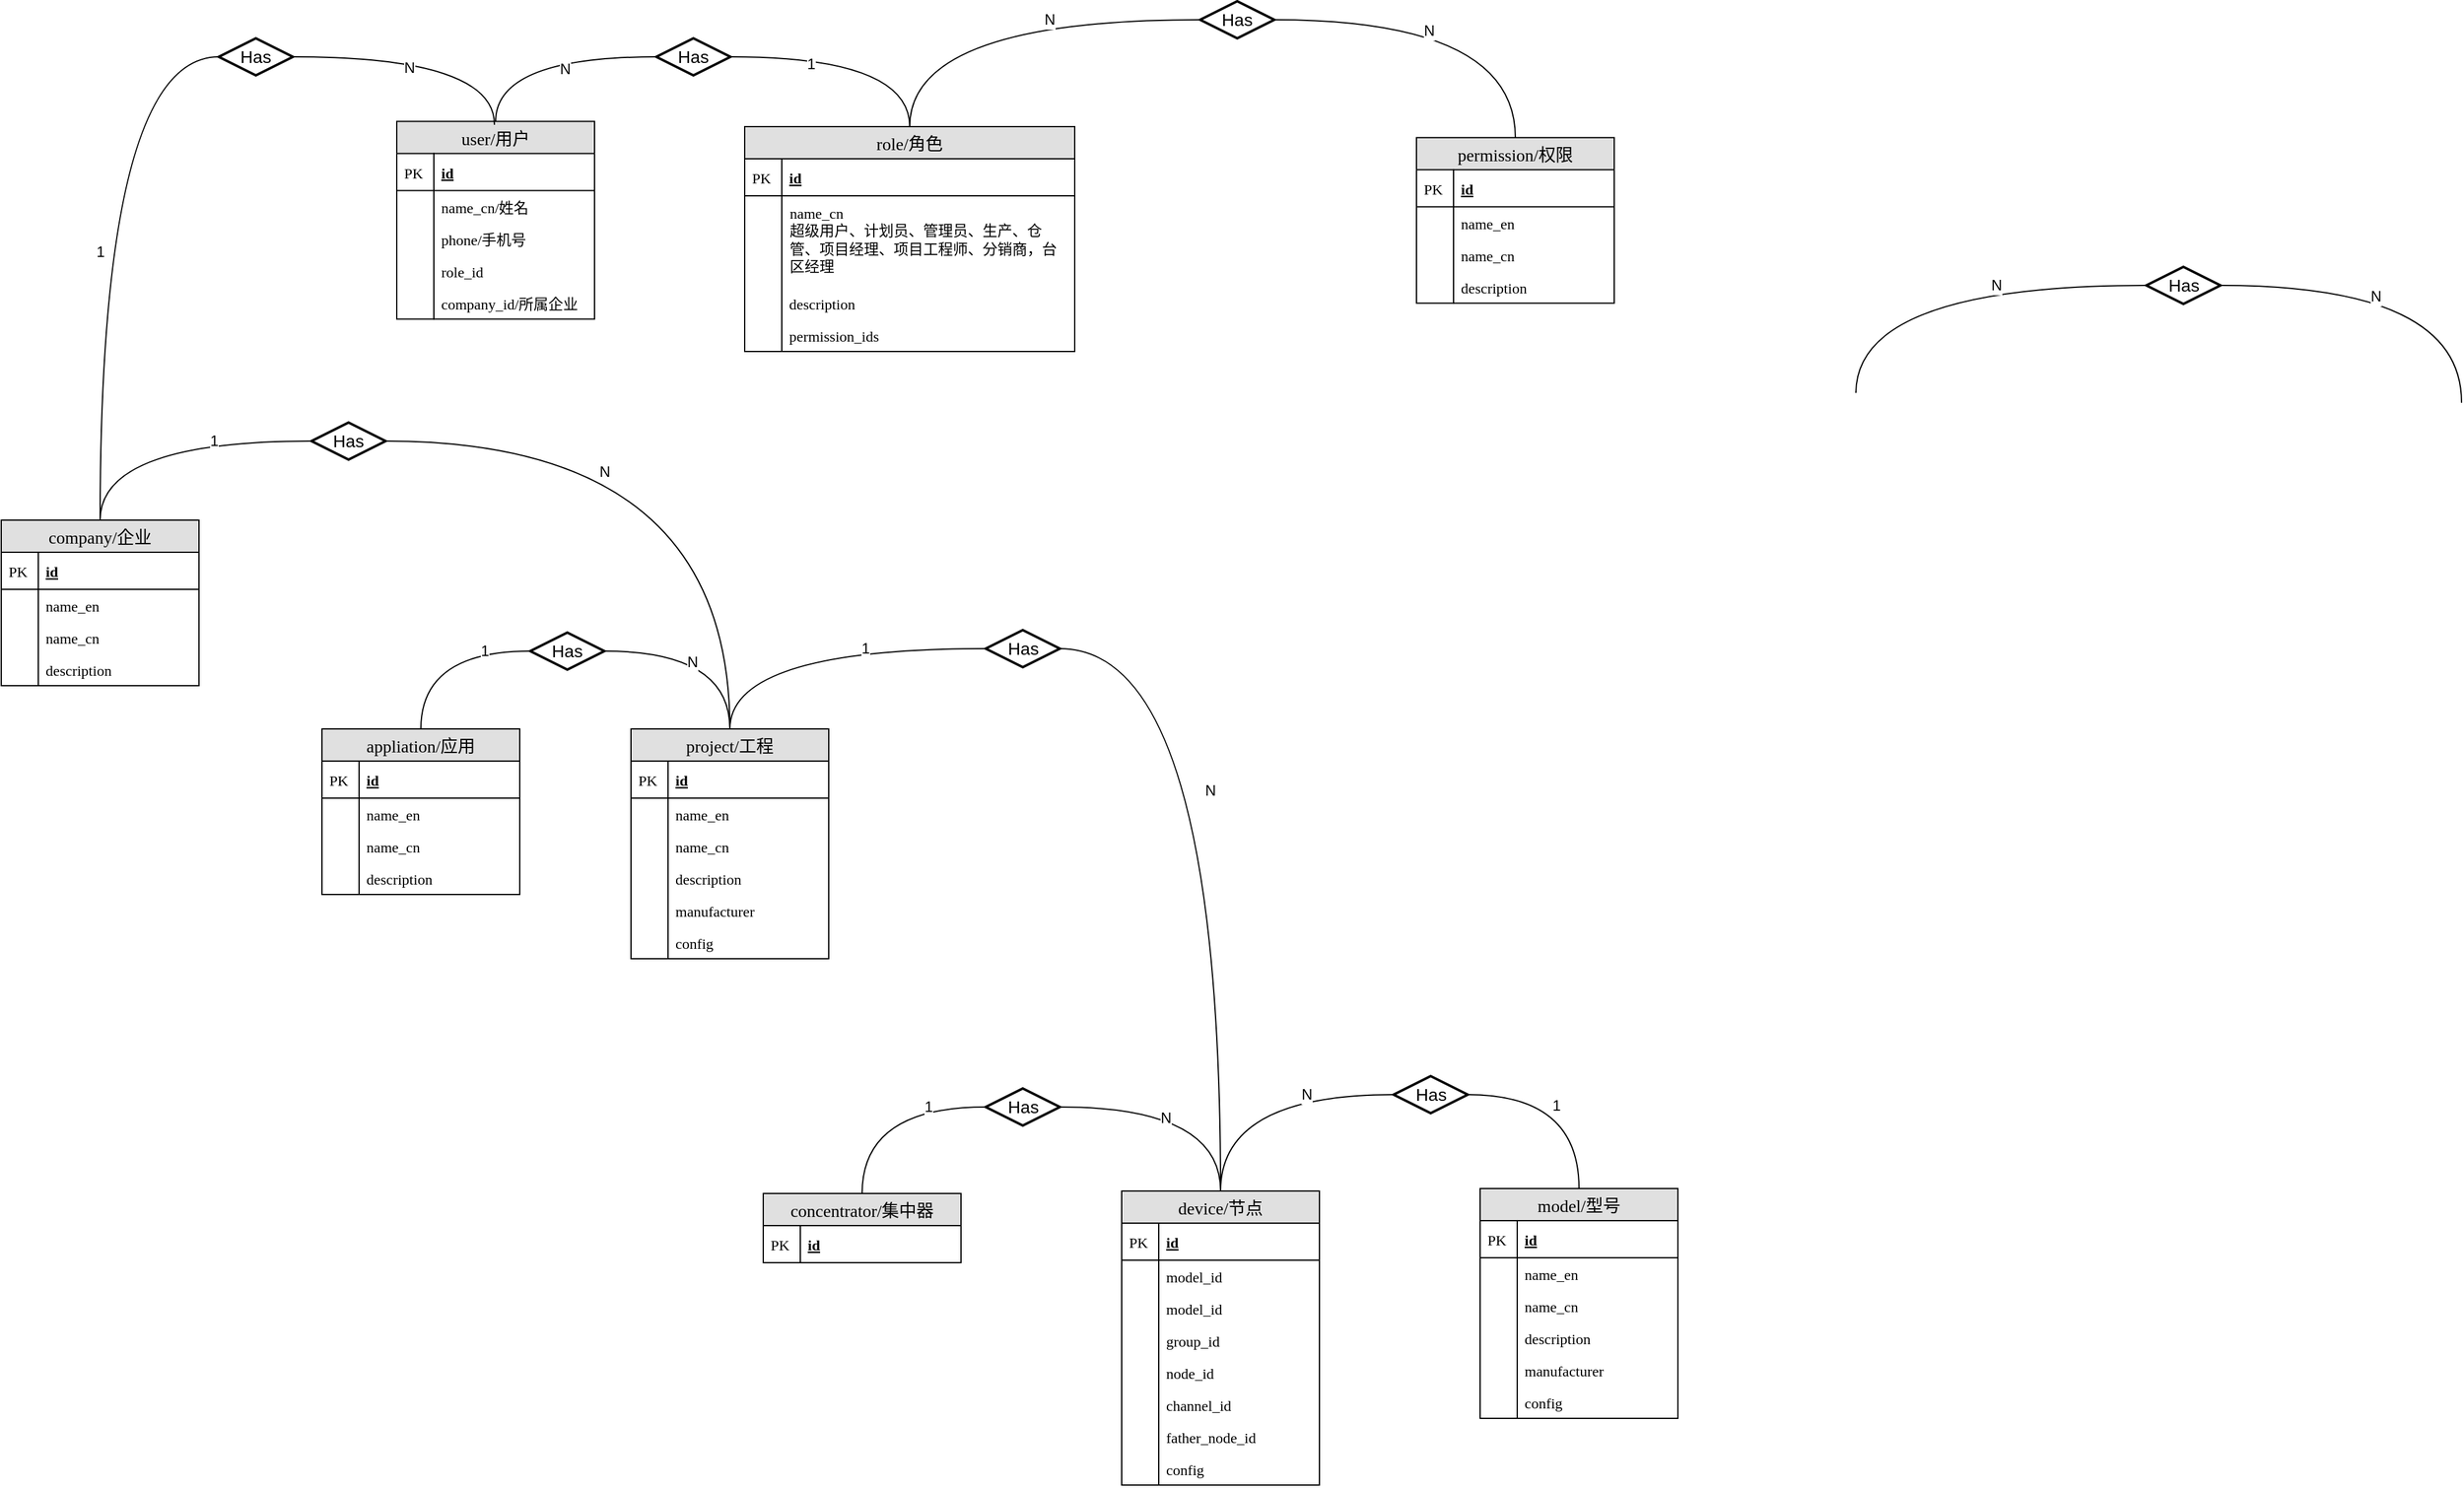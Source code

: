 <mxfile version="11.3.0" type="github" pages="1"><diagram id="4NbZDkRELjvkIWE12TbT" name="Page-1"><mxGraphModel dx="2907" dy="2477" grid="1" gridSize="10" guides="1" tooltips="1" connect="1" arrows="1" fold="1" page="1" pageScale="1" pageWidth="827" pageHeight="1169" math="0" shadow="0"><root><mxCell id="0"/><mxCell id="1" parent="0"/><mxCell id="Xx5HsLArQJzpY_jUVXhE-79" value="device/节点" style="swimlane;fontStyle=0;childLayout=stackLayout;horizontal=1;startSize=26;fillColor=#e0e0e0;horizontalStack=0;resizeParent=1;resizeParentMax=0;resizeLast=0;collapsible=1;marginBottom=0;swimlaneFillColor=#ffffff;align=center;fontSize=14;fontFamily=Tahoma;" parent="1" vertex="1"><mxGeometry x="256.5" y="143" width="160" height="238" as="geometry"><mxRectangle x="170" y="410" width="70" height="26" as="alternateBounds"/></mxGeometry></mxCell><mxCell id="Xx5HsLArQJzpY_jUVXhE-80" value="id" style="shape=partialRectangle;top=0;left=0;right=0;bottom=1;align=left;verticalAlign=middle;fillColor=none;spacingLeft=34;spacingRight=4;overflow=hidden;rotatable=0;points=[[0,0.5],[1,0.5]];portConstraint=eastwest;dropTarget=0;fontStyle=5;fontSize=12;fontFamily=Tahoma;" parent="Xx5HsLArQJzpY_jUVXhE-79" vertex="1"><mxGeometry y="26" width="160" height="30" as="geometry"/></mxCell><mxCell id="Xx5HsLArQJzpY_jUVXhE-81" value="PK" style="shape=partialRectangle;top=0;left=0;bottom=0;fillColor=none;align=left;verticalAlign=middle;spacingLeft=4;spacingRight=4;overflow=hidden;rotatable=0;points=[];portConstraint=eastwest;part=1;fontSize=12;fontFamily=Tahoma;" parent="Xx5HsLArQJzpY_jUVXhE-80" vertex="1" connectable="0"><mxGeometry width="30" height="30" as="geometry"/></mxCell><mxCell id="Xx5HsLArQJzpY_jUVXhE-82" value="model_id" style="shape=partialRectangle;top=0;left=0;right=0;bottom=0;align=left;verticalAlign=top;fillColor=none;spacingLeft=34;spacingRight=4;overflow=hidden;rotatable=0;points=[[0,0.5],[1,0.5]];portConstraint=eastwest;dropTarget=0;fontSize=12;fontFamily=Tahoma;" parent="Xx5HsLArQJzpY_jUVXhE-79" vertex="1"><mxGeometry y="56" width="160" height="26" as="geometry"/></mxCell><mxCell id="Xx5HsLArQJzpY_jUVXhE-83" value="" style="shape=partialRectangle;top=0;left=0;bottom=0;fillColor=none;align=left;verticalAlign=top;spacingLeft=4;spacingRight=4;overflow=hidden;rotatable=0;points=[];portConstraint=eastwest;part=1;fontSize=12;fontFamily=Tahoma;" parent="Xx5HsLArQJzpY_jUVXhE-82" vertex="1" connectable="0"><mxGeometry width="30" height="26" as="geometry"/></mxCell><mxCell id="Xx5HsLArQJzpY_jUVXhE-84" value="model_id" style="shape=partialRectangle;top=0;left=0;right=0;bottom=0;align=left;verticalAlign=top;fillColor=none;spacingLeft=34;spacingRight=4;overflow=hidden;rotatable=0;points=[[0,0.5],[1,0.5]];portConstraint=eastwest;dropTarget=0;fontSize=12;fontFamily=Tahoma;" parent="Xx5HsLArQJzpY_jUVXhE-79" vertex="1"><mxGeometry y="82" width="160" height="26" as="geometry"/></mxCell><mxCell id="Xx5HsLArQJzpY_jUVXhE-85" value="" style="shape=partialRectangle;top=0;left=0;bottom=0;fillColor=none;align=left;verticalAlign=top;spacingLeft=4;spacingRight=4;overflow=hidden;rotatable=0;points=[];portConstraint=eastwest;part=1;fontSize=12;fontFamily=Tahoma;" parent="Xx5HsLArQJzpY_jUVXhE-84" vertex="1" connectable="0"><mxGeometry width="30" height="26" as="geometry"/></mxCell><mxCell id="Xx5HsLArQJzpY_jUVXhE-86" value="group_id" style="shape=partialRectangle;top=0;left=0;right=0;bottom=0;align=left;verticalAlign=top;fillColor=none;spacingLeft=34;spacingRight=4;overflow=hidden;rotatable=0;points=[[0,0.5],[1,0.5]];portConstraint=eastwest;dropTarget=0;fontSize=12;fontFamily=Tahoma;" parent="Xx5HsLArQJzpY_jUVXhE-79" vertex="1"><mxGeometry y="108" width="160" height="26" as="geometry"/></mxCell><mxCell id="Xx5HsLArQJzpY_jUVXhE-87" value="" style="shape=partialRectangle;top=0;left=0;bottom=0;fillColor=none;align=left;verticalAlign=top;spacingLeft=4;spacingRight=4;overflow=hidden;rotatable=0;points=[];portConstraint=eastwest;part=1;fontSize=12;fontFamily=Tahoma;" parent="Xx5HsLArQJzpY_jUVXhE-86" vertex="1" connectable="0"><mxGeometry width="30" height="26" as="geometry"/></mxCell><mxCell id="Xx5HsLArQJzpY_jUVXhE-94" value="node_id" style="shape=partialRectangle;top=0;left=0;right=0;bottom=0;align=left;verticalAlign=top;fillColor=none;spacingLeft=34;spacingRight=4;overflow=hidden;rotatable=0;points=[[0,0.5],[1,0.5]];portConstraint=eastwest;dropTarget=0;fontSize=12;fontFamily=Tahoma;" parent="Xx5HsLArQJzpY_jUVXhE-79" vertex="1"><mxGeometry y="134" width="160" height="26" as="geometry"/></mxCell><mxCell id="Xx5HsLArQJzpY_jUVXhE-95" value="" style="shape=partialRectangle;top=0;left=0;bottom=0;fillColor=none;align=left;verticalAlign=top;spacingLeft=4;spacingRight=4;overflow=hidden;rotatable=0;points=[];portConstraint=eastwest;part=1;fontSize=12;fontFamily=Tahoma;" parent="Xx5HsLArQJzpY_jUVXhE-94" vertex="1" connectable="0"><mxGeometry width="30" height="26" as="geometry"/></mxCell><mxCell id="Xx5HsLArQJzpY_jUVXhE-96" value="channel_id" style="shape=partialRectangle;top=0;left=0;right=0;bottom=0;align=left;verticalAlign=top;fillColor=none;spacingLeft=34;spacingRight=4;overflow=hidden;rotatable=0;points=[[0,0.5],[1,0.5]];portConstraint=eastwest;dropTarget=0;fontSize=12;fontFamily=Tahoma;" parent="Xx5HsLArQJzpY_jUVXhE-79" vertex="1"><mxGeometry y="160" width="160" height="26" as="geometry"/></mxCell><mxCell id="Xx5HsLArQJzpY_jUVXhE-97" value="" style="shape=partialRectangle;top=0;left=0;bottom=0;fillColor=none;align=left;verticalAlign=top;spacingLeft=4;spacingRight=4;overflow=hidden;rotatable=0;points=[];portConstraint=eastwest;part=1;fontSize=12;fontFamily=Tahoma;" parent="Xx5HsLArQJzpY_jUVXhE-96" vertex="1" connectable="0"><mxGeometry width="30" height="26" as="geometry"/></mxCell><mxCell id="Xx5HsLArQJzpY_jUVXhE-98" value="father_node_id" style="shape=partialRectangle;top=0;left=0;right=0;bottom=0;align=left;verticalAlign=top;fillColor=none;spacingLeft=34;spacingRight=4;overflow=hidden;rotatable=0;points=[[0,0.5],[1,0.5]];portConstraint=eastwest;dropTarget=0;fontSize=12;fontFamily=Tahoma;" parent="Xx5HsLArQJzpY_jUVXhE-79" vertex="1"><mxGeometry y="186" width="160" height="26" as="geometry"/></mxCell><mxCell id="Xx5HsLArQJzpY_jUVXhE-99" value="" style="shape=partialRectangle;top=0;left=0;bottom=0;fillColor=none;align=left;verticalAlign=top;spacingLeft=4;spacingRight=4;overflow=hidden;rotatable=0;points=[];portConstraint=eastwest;part=1;fontSize=12;fontFamily=Tahoma;" parent="Xx5HsLArQJzpY_jUVXhE-98" vertex="1" connectable="0"><mxGeometry width="30" height="26" as="geometry"/></mxCell><mxCell id="Xx5HsLArQJzpY_jUVXhE-100" value="config" style="shape=partialRectangle;top=0;left=0;right=0;bottom=0;align=left;verticalAlign=top;fillColor=none;spacingLeft=34;spacingRight=4;overflow=hidden;rotatable=0;points=[[0,0.5],[1,0.5]];portConstraint=eastwest;dropTarget=0;fontSize=12;fontFamily=Tahoma;" parent="Xx5HsLArQJzpY_jUVXhE-79" vertex="1"><mxGeometry y="212" width="160" height="26" as="geometry"/></mxCell><mxCell id="Xx5HsLArQJzpY_jUVXhE-101" value="" style="shape=partialRectangle;top=0;left=0;bottom=0;fillColor=none;align=left;verticalAlign=top;spacingLeft=4;spacingRight=4;overflow=hidden;rotatable=0;points=[];portConstraint=eastwest;part=1;fontSize=12;fontFamily=Tahoma;" parent="Xx5HsLArQJzpY_jUVXhE-100" vertex="1" connectable="0"><mxGeometry width="30" height="26" as="geometry"/></mxCell><mxCell id="Xx5HsLArQJzpY_jUVXhE-102" value="model/型号" style="swimlane;fontStyle=0;childLayout=stackLayout;horizontal=1;startSize=26;fillColor=#e0e0e0;horizontalStack=0;resizeParent=1;resizeParentMax=0;resizeLast=0;collapsible=1;marginBottom=0;swimlaneFillColor=#ffffff;align=center;fontSize=14;fontFamily=Tahoma;" parent="1" vertex="1"><mxGeometry x="546.5" y="141" width="160" height="186" as="geometry"><mxRectangle x="170" y="410" width="70" height="26" as="alternateBounds"/></mxGeometry></mxCell><mxCell id="Xx5HsLArQJzpY_jUVXhE-103" value="id" style="shape=partialRectangle;top=0;left=0;right=0;bottom=1;align=left;verticalAlign=middle;fillColor=none;spacingLeft=34;spacingRight=4;overflow=hidden;rotatable=0;points=[[0,0.5],[1,0.5]];portConstraint=eastwest;dropTarget=0;fontStyle=5;fontSize=12;fontFamily=Tahoma;" parent="Xx5HsLArQJzpY_jUVXhE-102" vertex="1"><mxGeometry y="26" width="160" height="30" as="geometry"/></mxCell><mxCell id="Xx5HsLArQJzpY_jUVXhE-104" value="PK" style="shape=partialRectangle;top=0;left=0;bottom=0;fillColor=none;align=left;verticalAlign=middle;spacingLeft=4;spacingRight=4;overflow=hidden;rotatable=0;points=[];portConstraint=eastwest;part=1;fontSize=12;fontFamily=Tahoma;" parent="Xx5HsLArQJzpY_jUVXhE-103" vertex="1" connectable="0"><mxGeometry width="30" height="30" as="geometry"/></mxCell><mxCell id="Xx5HsLArQJzpY_jUVXhE-105" value="name_en" style="shape=partialRectangle;top=0;left=0;right=0;bottom=0;align=left;verticalAlign=top;fillColor=none;spacingLeft=34;spacingRight=4;overflow=hidden;rotatable=0;points=[[0,0.5],[1,0.5]];portConstraint=eastwest;dropTarget=0;fontSize=12;fontFamily=Tahoma;" parent="Xx5HsLArQJzpY_jUVXhE-102" vertex="1"><mxGeometry y="56" width="160" height="26" as="geometry"/></mxCell><mxCell id="Xx5HsLArQJzpY_jUVXhE-106" value="" style="shape=partialRectangle;top=0;left=0;bottom=0;fillColor=none;align=left;verticalAlign=top;spacingLeft=4;spacingRight=4;overflow=hidden;rotatable=0;points=[];portConstraint=eastwest;part=1;fontSize=12;fontFamily=Tahoma;" parent="Xx5HsLArQJzpY_jUVXhE-105" vertex="1" connectable="0"><mxGeometry width="30" height="26" as="geometry"/></mxCell><mxCell id="Xx5HsLArQJzpY_jUVXhE-107" value="name_cn" style="shape=partialRectangle;top=0;left=0;right=0;bottom=0;align=left;verticalAlign=top;fillColor=none;spacingLeft=34;spacingRight=4;overflow=hidden;rotatable=0;points=[[0,0.5],[1,0.5]];portConstraint=eastwest;dropTarget=0;fontSize=12;fontFamily=Tahoma;" parent="Xx5HsLArQJzpY_jUVXhE-102" vertex="1"><mxGeometry y="82" width="160" height="26" as="geometry"/></mxCell><mxCell id="Xx5HsLArQJzpY_jUVXhE-108" value="" style="shape=partialRectangle;top=0;left=0;bottom=0;fillColor=none;align=left;verticalAlign=top;spacingLeft=4;spacingRight=4;overflow=hidden;rotatable=0;points=[];portConstraint=eastwest;part=1;fontSize=12;fontFamily=Tahoma;" parent="Xx5HsLArQJzpY_jUVXhE-107" vertex="1" connectable="0"><mxGeometry width="30" height="26" as="geometry"/></mxCell><mxCell id="Xx5HsLArQJzpY_jUVXhE-109" value="description" style="shape=partialRectangle;top=0;left=0;right=0;bottom=0;align=left;verticalAlign=top;fillColor=none;spacingLeft=34;spacingRight=4;overflow=hidden;rotatable=0;points=[[0,0.5],[1,0.5]];portConstraint=eastwest;dropTarget=0;fontSize=12;fontFamily=Tahoma;" parent="Xx5HsLArQJzpY_jUVXhE-102" vertex="1"><mxGeometry y="108" width="160" height="26" as="geometry"/></mxCell><mxCell id="Xx5HsLArQJzpY_jUVXhE-110" value="" style="shape=partialRectangle;top=0;left=0;bottom=0;fillColor=none;align=left;verticalAlign=top;spacingLeft=4;spacingRight=4;overflow=hidden;rotatable=0;points=[];portConstraint=eastwest;part=1;fontSize=12;fontFamily=Tahoma;" parent="Xx5HsLArQJzpY_jUVXhE-109" vertex="1" connectable="0"><mxGeometry width="30" height="26" as="geometry"/></mxCell><mxCell id="Xx5HsLArQJzpY_jUVXhE-111" value="manufacturer" style="shape=partialRectangle;top=0;left=0;right=0;bottom=0;align=left;verticalAlign=top;fillColor=none;spacingLeft=34;spacingRight=4;overflow=hidden;rotatable=0;points=[[0,0.5],[1,0.5]];portConstraint=eastwest;dropTarget=0;fontSize=12;fontFamily=Tahoma;" parent="Xx5HsLArQJzpY_jUVXhE-102" vertex="1"><mxGeometry y="134" width="160" height="26" as="geometry"/></mxCell><mxCell id="Xx5HsLArQJzpY_jUVXhE-112" value="" style="shape=partialRectangle;top=0;left=0;bottom=0;fillColor=none;align=left;verticalAlign=top;spacingLeft=4;spacingRight=4;overflow=hidden;rotatable=0;points=[];portConstraint=eastwest;part=1;fontSize=12;fontFamily=Tahoma;" parent="Xx5HsLArQJzpY_jUVXhE-111" vertex="1" connectable="0"><mxGeometry width="30" height="26" as="geometry"/></mxCell><mxCell id="Xx5HsLArQJzpY_jUVXhE-117" value="config" style="shape=partialRectangle;top=0;left=0;right=0;bottom=0;align=left;verticalAlign=top;fillColor=none;spacingLeft=34;spacingRight=4;overflow=hidden;rotatable=0;points=[[0,0.5],[1,0.5]];portConstraint=eastwest;dropTarget=0;fontSize=12;fontFamily=Tahoma;" parent="Xx5HsLArQJzpY_jUVXhE-102" vertex="1"><mxGeometry y="160" width="160" height="26" as="geometry"/></mxCell><mxCell id="Xx5HsLArQJzpY_jUVXhE-118" value="" style="shape=partialRectangle;top=0;left=0;bottom=0;fillColor=none;align=left;verticalAlign=top;spacingLeft=4;spacingRight=4;overflow=hidden;rotatable=0;points=[];portConstraint=eastwest;part=1;fontSize=12;fontFamily=Tahoma;" parent="Xx5HsLArQJzpY_jUVXhE-117" vertex="1" connectable="0"><mxGeometry width="30" height="26" as="geometry"/></mxCell><mxCell id="NFAADGUGEGQ7Gda7TU0p-1" value="appliation/应用" style="swimlane;fontStyle=0;childLayout=stackLayout;horizontal=1;startSize=26;fillColor=#e0e0e0;horizontalStack=0;resizeParent=1;resizeParentMax=0;resizeLast=0;collapsible=1;marginBottom=0;swimlaneFillColor=#ffffff;align=center;fontSize=14;fontFamily=Tahoma;" vertex="1" parent="1"><mxGeometry x="-390.5" y="-231" width="160" height="134" as="geometry"><mxRectangle x="170" y="410" width="70" height="26" as="alternateBounds"/></mxGeometry></mxCell><mxCell id="NFAADGUGEGQ7Gda7TU0p-2" value="id" style="shape=partialRectangle;top=0;left=0;right=0;bottom=1;align=left;verticalAlign=middle;fillColor=none;spacingLeft=34;spacingRight=4;overflow=hidden;rotatable=0;points=[[0,0.5],[1,0.5]];portConstraint=eastwest;dropTarget=0;fontStyle=5;fontSize=12;fontFamily=Tahoma;" vertex="1" parent="NFAADGUGEGQ7Gda7TU0p-1"><mxGeometry y="26" width="160" height="30" as="geometry"/></mxCell><mxCell id="NFAADGUGEGQ7Gda7TU0p-3" value="PK" style="shape=partialRectangle;top=0;left=0;bottom=0;fillColor=none;align=left;verticalAlign=middle;spacingLeft=4;spacingRight=4;overflow=hidden;rotatable=0;points=[];portConstraint=eastwest;part=1;fontSize=12;fontFamily=Tahoma;" vertex="1" connectable="0" parent="NFAADGUGEGQ7Gda7TU0p-2"><mxGeometry width="30" height="30" as="geometry"/></mxCell><mxCell id="NFAADGUGEGQ7Gda7TU0p-4" value="name_en" style="shape=partialRectangle;top=0;left=0;right=0;bottom=0;align=left;verticalAlign=top;fillColor=none;spacingLeft=34;spacingRight=4;overflow=hidden;rotatable=0;points=[[0,0.5],[1,0.5]];portConstraint=eastwest;dropTarget=0;fontSize=12;fontFamily=Tahoma;" vertex="1" parent="NFAADGUGEGQ7Gda7TU0p-1"><mxGeometry y="56" width="160" height="26" as="geometry"/></mxCell><mxCell id="NFAADGUGEGQ7Gda7TU0p-5" value="" style="shape=partialRectangle;top=0;left=0;bottom=0;fillColor=none;align=left;verticalAlign=top;spacingLeft=4;spacingRight=4;overflow=hidden;rotatable=0;points=[];portConstraint=eastwest;part=1;fontSize=12;fontFamily=Tahoma;" vertex="1" connectable="0" parent="NFAADGUGEGQ7Gda7TU0p-4"><mxGeometry width="30" height="26" as="geometry"/></mxCell><mxCell id="NFAADGUGEGQ7Gda7TU0p-6" value="name_cn" style="shape=partialRectangle;top=0;left=0;right=0;bottom=0;align=left;verticalAlign=top;fillColor=none;spacingLeft=34;spacingRight=4;overflow=hidden;rotatable=0;points=[[0,0.5],[1,0.5]];portConstraint=eastwest;dropTarget=0;fontSize=12;fontFamily=Tahoma;" vertex="1" parent="NFAADGUGEGQ7Gda7TU0p-1"><mxGeometry y="82" width="160" height="26" as="geometry"/></mxCell><mxCell id="NFAADGUGEGQ7Gda7TU0p-7" value="" style="shape=partialRectangle;top=0;left=0;bottom=0;fillColor=none;align=left;verticalAlign=top;spacingLeft=4;spacingRight=4;overflow=hidden;rotatable=0;points=[];portConstraint=eastwest;part=1;fontSize=12;fontFamily=Tahoma;" vertex="1" connectable="0" parent="NFAADGUGEGQ7Gda7TU0p-6"><mxGeometry width="30" height="26" as="geometry"/></mxCell><mxCell id="NFAADGUGEGQ7Gda7TU0p-8" value="description" style="shape=partialRectangle;top=0;left=0;right=0;bottom=0;align=left;verticalAlign=top;fillColor=none;spacingLeft=34;spacingRight=4;overflow=hidden;rotatable=0;points=[[0,0.5],[1,0.5]];portConstraint=eastwest;dropTarget=0;fontSize=12;fontFamily=Tahoma;" vertex="1" parent="NFAADGUGEGQ7Gda7TU0p-1"><mxGeometry y="108" width="160" height="26" as="geometry"/></mxCell><mxCell id="NFAADGUGEGQ7Gda7TU0p-9" value="" style="shape=partialRectangle;top=0;left=0;bottom=0;fillColor=none;align=left;verticalAlign=top;spacingLeft=4;spacingRight=4;overflow=hidden;rotatable=0;points=[];portConstraint=eastwest;part=1;fontSize=12;fontFamily=Tahoma;" vertex="1" connectable="0" parent="NFAADGUGEGQ7Gda7TU0p-8"><mxGeometry width="30" height="26" as="geometry"/></mxCell><mxCell id="NFAADGUGEGQ7Gda7TU0p-14" value="company/企业" style="swimlane;fontStyle=0;childLayout=stackLayout;horizontal=1;startSize=26;fillColor=#e0e0e0;horizontalStack=0;resizeParent=1;resizeParentMax=0;resizeLast=0;collapsible=1;marginBottom=0;swimlaneFillColor=#ffffff;align=center;fontSize=14;fontFamily=Tahoma;" vertex="1" parent="1"><mxGeometry x="-650" y="-400" width="160" height="134" as="geometry"><mxRectangle x="170" y="410" width="70" height="26" as="alternateBounds"/></mxGeometry></mxCell><mxCell id="NFAADGUGEGQ7Gda7TU0p-15" value="id" style="shape=partialRectangle;top=0;left=0;right=0;bottom=1;align=left;verticalAlign=middle;fillColor=none;spacingLeft=34;spacingRight=4;overflow=hidden;rotatable=0;points=[[0,0.5],[1,0.5]];portConstraint=eastwest;dropTarget=0;fontStyle=5;fontSize=12;fontFamily=Tahoma;" vertex="1" parent="NFAADGUGEGQ7Gda7TU0p-14"><mxGeometry y="26" width="160" height="30" as="geometry"/></mxCell><mxCell id="NFAADGUGEGQ7Gda7TU0p-16" value="PK" style="shape=partialRectangle;top=0;left=0;bottom=0;fillColor=none;align=left;verticalAlign=middle;spacingLeft=4;spacingRight=4;overflow=hidden;rotatable=0;points=[];portConstraint=eastwest;part=1;fontSize=12;fontFamily=Tahoma;" vertex="1" connectable="0" parent="NFAADGUGEGQ7Gda7TU0p-15"><mxGeometry width="30" height="30" as="geometry"/></mxCell><mxCell id="NFAADGUGEGQ7Gda7TU0p-17" value="name_en" style="shape=partialRectangle;top=0;left=0;right=0;bottom=0;align=left;verticalAlign=top;fillColor=none;spacingLeft=34;spacingRight=4;overflow=hidden;rotatable=0;points=[[0,0.5],[1,0.5]];portConstraint=eastwest;dropTarget=0;fontSize=12;fontFamily=Tahoma;" vertex="1" parent="NFAADGUGEGQ7Gda7TU0p-14"><mxGeometry y="56" width="160" height="26" as="geometry"/></mxCell><mxCell id="NFAADGUGEGQ7Gda7TU0p-18" value="" style="shape=partialRectangle;top=0;left=0;bottom=0;fillColor=none;align=left;verticalAlign=top;spacingLeft=4;spacingRight=4;overflow=hidden;rotatable=0;points=[];portConstraint=eastwest;part=1;fontSize=12;fontFamily=Tahoma;" vertex="1" connectable="0" parent="NFAADGUGEGQ7Gda7TU0p-17"><mxGeometry width="30" height="26" as="geometry"/></mxCell><mxCell id="NFAADGUGEGQ7Gda7TU0p-19" value="name_cn" style="shape=partialRectangle;top=0;left=0;right=0;bottom=0;align=left;verticalAlign=top;fillColor=none;spacingLeft=34;spacingRight=4;overflow=hidden;rotatable=0;points=[[0,0.5],[1,0.5]];portConstraint=eastwest;dropTarget=0;fontSize=12;fontFamily=Tahoma;" vertex="1" parent="NFAADGUGEGQ7Gda7TU0p-14"><mxGeometry y="82" width="160" height="26" as="geometry"/></mxCell><mxCell id="NFAADGUGEGQ7Gda7TU0p-20" value="" style="shape=partialRectangle;top=0;left=0;bottom=0;fillColor=none;align=left;verticalAlign=top;spacingLeft=4;spacingRight=4;overflow=hidden;rotatable=0;points=[];portConstraint=eastwest;part=1;fontSize=12;fontFamily=Tahoma;" vertex="1" connectable="0" parent="NFAADGUGEGQ7Gda7TU0p-19"><mxGeometry width="30" height="26" as="geometry"/></mxCell><mxCell id="NFAADGUGEGQ7Gda7TU0p-21" value="description" style="shape=partialRectangle;top=0;left=0;right=0;bottom=0;align=left;verticalAlign=top;fillColor=none;spacingLeft=34;spacingRight=4;overflow=hidden;rotatable=0;points=[[0,0.5],[1,0.5]];portConstraint=eastwest;dropTarget=0;fontSize=12;fontFamily=Tahoma;" vertex="1" parent="NFAADGUGEGQ7Gda7TU0p-14"><mxGeometry y="108" width="160" height="26" as="geometry"/></mxCell><mxCell id="NFAADGUGEGQ7Gda7TU0p-22" value="" style="shape=partialRectangle;top=0;left=0;bottom=0;fillColor=none;align=left;verticalAlign=top;spacingLeft=4;spacingRight=4;overflow=hidden;rotatable=0;points=[];portConstraint=eastwest;part=1;fontSize=12;fontFamily=Tahoma;" vertex="1" connectable="0" parent="NFAADGUGEGQ7Gda7TU0p-21"><mxGeometry width="30" height="26" as="geometry"/></mxCell><mxCell id="NFAADGUGEGQ7Gda7TU0p-27" value="project/工程" style="swimlane;fontStyle=0;childLayout=stackLayout;horizontal=1;startSize=26;fillColor=#e0e0e0;horizontalStack=0;resizeParent=1;resizeParentMax=0;resizeLast=0;collapsible=1;marginBottom=0;swimlaneFillColor=#ffffff;align=center;fontSize=14;fontFamily=Tahoma;" vertex="1" parent="1"><mxGeometry x="-140.5" y="-231" width="160" height="186" as="geometry"><mxRectangle x="170" y="410" width="70" height="26" as="alternateBounds"/></mxGeometry></mxCell><mxCell id="NFAADGUGEGQ7Gda7TU0p-28" value="id" style="shape=partialRectangle;top=0;left=0;right=0;bottom=1;align=left;verticalAlign=middle;fillColor=none;spacingLeft=34;spacingRight=4;overflow=hidden;rotatable=0;points=[[0,0.5],[1,0.5]];portConstraint=eastwest;dropTarget=0;fontStyle=5;fontSize=12;fontFamily=Tahoma;" vertex="1" parent="NFAADGUGEGQ7Gda7TU0p-27"><mxGeometry y="26" width="160" height="30" as="geometry"/></mxCell><mxCell id="NFAADGUGEGQ7Gda7TU0p-29" value="PK" style="shape=partialRectangle;top=0;left=0;bottom=0;fillColor=none;align=left;verticalAlign=middle;spacingLeft=4;spacingRight=4;overflow=hidden;rotatable=0;points=[];portConstraint=eastwest;part=1;fontSize=12;fontFamily=Tahoma;" vertex="1" connectable="0" parent="NFAADGUGEGQ7Gda7TU0p-28"><mxGeometry width="30" height="30" as="geometry"/></mxCell><mxCell id="NFAADGUGEGQ7Gda7TU0p-30" value="name_en" style="shape=partialRectangle;top=0;left=0;right=0;bottom=0;align=left;verticalAlign=top;fillColor=none;spacingLeft=34;spacingRight=4;overflow=hidden;rotatable=0;points=[[0,0.5],[1,0.5]];portConstraint=eastwest;dropTarget=0;fontSize=12;fontFamily=Tahoma;" vertex="1" parent="NFAADGUGEGQ7Gda7TU0p-27"><mxGeometry y="56" width="160" height="26" as="geometry"/></mxCell><mxCell id="NFAADGUGEGQ7Gda7TU0p-31" value="" style="shape=partialRectangle;top=0;left=0;bottom=0;fillColor=none;align=left;verticalAlign=top;spacingLeft=4;spacingRight=4;overflow=hidden;rotatable=0;points=[];portConstraint=eastwest;part=1;fontSize=12;fontFamily=Tahoma;" vertex="1" connectable="0" parent="NFAADGUGEGQ7Gda7TU0p-30"><mxGeometry width="30" height="26" as="geometry"/></mxCell><mxCell id="NFAADGUGEGQ7Gda7TU0p-32" value="name_cn" style="shape=partialRectangle;top=0;left=0;right=0;bottom=0;align=left;verticalAlign=top;fillColor=none;spacingLeft=34;spacingRight=4;overflow=hidden;rotatable=0;points=[[0,0.5],[1,0.5]];portConstraint=eastwest;dropTarget=0;fontSize=12;fontFamily=Tahoma;" vertex="1" parent="NFAADGUGEGQ7Gda7TU0p-27"><mxGeometry y="82" width="160" height="26" as="geometry"/></mxCell><mxCell id="NFAADGUGEGQ7Gda7TU0p-33" value="" style="shape=partialRectangle;top=0;left=0;bottom=0;fillColor=none;align=left;verticalAlign=top;spacingLeft=4;spacingRight=4;overflow=hidden;rotatable=0;points=[];portConstraint=eastwest;part=1;fontSize=12;fontFamily=Tahoma;" vertex="1" connectable="0" parent="NFAADGUGEGQ7Gda7TU0p-32"><mxGeometry width="30" height="26" as="geometry"/></mxCell><mxCell id="NFAADGUGEGQ7Gda7TU0p-34" value="description" style="shape=partialRectangle;top=0;left=0;right=0;bottom=0;align=left;verticalAlign=top;fillColor=none;spacingLeft=34;spacingRight=4;overflow=hidden;rotatable=0;points=[[0,0.5],[1,0.5]];portConstraint=eastwest;dropTarget=0;fontSize=12;fontFamily=Tahoma;" vertex="1" parent="NFAADGUGEGQ7Gda7TU0p-27"><mxGeometry y="108" width="160" height="26" as="geometry"/></mxCell><mxCell id="NFAADGUGEGQ7Gda7TU0p-35" value="" style="shape=partialRectangle;top=0;left=0;bottom=0;fillColor=none;align=left;verticalAlign=top;spacingLeft=4;spacingRight=4;overflow=hidden;rotatable=0;points=[];portConstraint=eastwest;part=1;fontSize=12;fontFamily=Tahoma;" vertex="1" connectable="0" parent="NFAADGUGEGQ7Gda7TU0p-34"><mxGeometry width="30" height="26" as="geometry"/></mxCell><mxCell id="NFAADGUGEGQ7Gda7TU0p-36" value="manufacturer" style="shape=partialRectangle;top=0;left=0;right=0;bottom=0;align=left;verticalAlign=top;fillColor=none;spacingLeft=34;spacingRight=4;overflow=hidden;rotatable=0;points=[[0,0.5],[1,0.5]];portConstraint=eastwest;dropTarget=0;fontSize=12;fontFamily=Tahoma;" vertex="1" parent="NFAADGUGEGQ7Gda7TU0p-27"><mxGeometry y="134" width="160" height="26" as="geometry"/></mxCell><mxCell id="NFAADGUGEGQ7Gda7TU0p-37" value="" style="shape=partialRectangle;top=0;left=0;bottom=0;fillColor=none;align=left;verticalAlign=top;spacingLeft=4;spacingRight=4;overflow=hidden;rotatable=0;points=[];portConstraint=eastwest;part=1;fontSize=12;fontFamily=Tahoma;" vertex="1" connectable="0" parent="NFAADGUGEGQ7Gda7TU0p-36"><mxGeometry width="30" height="26" as="geometry"/></mxCell><mxCell id="NFAADGUGEGQ7Gda7TU0p-38" value="config" style="shape=partialRectangle;top=0;left=0;right=0;bottom=0;align=left;verticalAlign=top;fillColor=none;spacingLeft=34;spacingRight=4;overflow=hidden;rotatable=0;points=[[0,0.5],[1,0.5]];portConstraint=eastwest;dropTarget=0;fontSize=12;fontFamily=Tahoma;" vertex="1" parent="NFAADGUGEGQ7Gda7TU0p-27"><mxGeometry y="160" width="160" height="26" as="geometry"/></mxCell><mxCell id="NFAADGUGEGQ7Gda7TU0p-39" value="" style="shape=partialRectangle;top=0;left=0;bottom=0;fillColor=none;align=left;verticalAlign=top;spacingLeft=4;spacingRight=4;overflow=hidden;rotatable=0;points=[];portConstraint=eastwest;part=1;fontSize=12;fontFamily=Tahoma;" vertex="1" connectable="0" parent="NFAADGUGEGQ7Gda7TU0p-38"><mxGeometry width="30" height="26" as="geometry"/></mxCell><mxCell id="NFAADGUGEGQ7Gda7TU0p-96" style="edgeStyle=orthogonalEdgeStyle;curved=1;rounded=0;orthogonalLoop=1;jettySize=auto;html=1;exitX=1;exitY=0.5;exitDx=0;exitDy=0;entryX=0.5;entryY=0;entryDx=0;entryDy=0;endArrow=none;endFill=0;" edge="1" parent="1" source="NFAADGUGEGQ7Gda7TU0p-99" target="NFAADGUGEGQ7Gda7TU0p-53"><mxGeometry relative="1" as="geometry"><Array as="points"/></mxGeometry></mxCell><mxCell id="NFAADGUGEGQ7Gda7TU0p-102" value="1" style="text;html=1;resizable=0;points=[];align=center;verticalAlign=middle;labelBackgroundColor=#ffffff;fontColor=#000000;" vertex="1" connectable="0" parent="NFAADGUGEGQ7Gda7TU0p-96"><mxGeometry x="-0.356" y="-6" relative="1" as="geometry"><mxPoint as="offset"/></mxGeometry></mxCell><mxCell id="NFAADGUGEGQ7Gda7TU0p-40" value="user/用户" style="swimlane;fontStyle=0;childLayout=stackLayout;horizontal=1;startSize=26;fillColor=#e0e0e0;horizontalStack=0;resizeParent=1;resizeParentMax=0;resizeLast=0;collapsible=1;marginBottom=0;swimlaneFillColor=#ffffff;align=center;fontSize=14;fontFamily=Tahoma;" vertex="1" parent="1"><mxGeometry x="-330" y="-722.714" width="160" height="160" as="geometry"><mxRectangle x="170" y="410" width="70" height="26" as="alternateBounds"/></mxGeometry></mxCell><mxCell id="NFAADGUGEGQ7Gda7TU0p-41" value="id" style="shape=partialRectangle;top=0;left=0;right=0;bottom=1;align=left;verticalAlign=middle;fillColor=none;spacingLeft=34;spacingRight=4;overflow=hidden;rotatable=0;points=[[0,0.5],[1,0.5]];portConstraint=eastwest;dropTarget=0;fontStyle=5;fontSize=12;fontFamily=Tahoma;" vertex="1" parent="NFAADGUGEGQ7Gda7TU0p-40"><mxGeometry y="26" width="160" height="30" as="geometry"/></mxCell><mxCell id="NFAADGUGEGQ7Gda7TU0p-42" value="PK" style="shape=partialRectangle;top=0;left=0;bottom=0;fillColor=none;align=left;verticalAlign=middle;spacingLeft=4;spacingRight=4;overflow=hidden;rotatable=0;points=[];portConstraint=eastwest;part=1;fontSize=12;fontFamily=Tahoma;" vertex="1" connectable="0" parent="NFAADGUGEGQ7Gda7TU0p-41"><mxGeometry width="30" height="30" as="geometry"/></mxCell><mxCell id="NFAADGUGEGQ7Gda7TU0p-45" value="name_cn/姓名" style="shape=partialRectangle;top=0;left=0;right=0;bottom=0;align=left;verticalAlign=top;fillColor=none;spacingLeft=34;spacingRight=4;overflow=hidden;rotatable=0;points=[[0,0.5],[1,0.5]];portConstraint=eastwest;dropTarget=0;fontSize=12;fontFamily=Tahoma;" vertex="1" parent="NFAADGUGEGQ7Gda7TU0p-40"><mxGeometry y="56" width="160" height="26" as="geometry"/></mxCell><mxCell id="NFAADGUGEGQ7Gda7TU0p-46" value="" style="shape=partialRectangle;top=0;left=0;bottom=0;fillColor=none;align=left;verticalAlign=top;spacingLeft=4;spacingRight=4;overflow=hidden;rotatable=0;points=[];portConstraint=eastwest;part=1;fontSize=12;fontFamily=Tahoma;" vertex="1" connectable="0" parent="NFAADGUGEGQ7Gda7TU0p-45"><mxGeometry width="30" height="26" as="geometry"/></mxCell><mxCell id="NFAADGUGEGQ7Gda7TU0p-47" value="phone/手机号" style="shape=partialRectangle;top=0;left=0;right=0;bottom=0;align=left;verticalAlign=top;fillColor=none;spacingLeft=34;spacingRight=4;overflow=hidden;rotatable=0;points=[[0,0.5],[1,0.5]];portConstraint=eastwest;dropTarget=0;fontSize=12;fontFamily=Tahoma;" vertex="1" parent="NFAADGUGEGQ7Gda7TU0p-40"><mxGeometry y="82" width="160" height="26" as="geometry"/></mxCell><mxCell id="NFAADGUGEGQ7Gda7TU0p-48" value="" style="shape=partialRectangle;top=0;left=0;bottom=0;fillColor=none;align=left;verticalAlign=top;spacingLeft=4;spacingRight=4;overflow=hidden;rotatable=0;points=[];portConstraint=eastwest;part=1;fontSize=12;fontFamily=Tahoma;" vertex="1" connectable="0" parent="NFAADGUGEGQ7Gda7TU0p-47"><mxGeometry width="30" height="26" as="geometry"/></mxCell><mxCell id="NFAADGUGEGQ7Gda7TU0p-49" value="role_id" style="shape=partialRectangle;top=0;left=0;right=0;bottom=0;align=left;verticalAlign=top;fillColor=none;spacingLeft=34;spacingRight=4;overflow=hidden;rotatable=0;points=[[0,0.5],[1,0.5]];portConstraint=eastwest;dropTarget=0;fontSize=12;fontFamily=Tahoma;" vertex="1" parent="NFAADGUGEGQ7Gda7TU0p-40"><mxGeometry y="108" width="160" height="26" as="geometry"/></mxCell><mxCell id="NFAADGUGEGQ7Gda7TU0p-50" value="" style="shape=partialRectangle;top=0;left=0;bottom=0;fillColor=none;align=left;verticalAlign=top;spacingLeft=4;spacingRight=4;overflow=hidden;rotatable=0;points=[];portConstraint=eastwest;part=1;fontSize=12;fontFamily=Tahoma;" vertex="1" connectable="0" parent="NFAADGUGEGQ7Gda7TU0p-49"><mxGeometry width="30" height="26" as="geometry"/></mxCell><mxCell id="NFAADGUGEGQ7Gda7TU0p-51" value="company_id/所属企业" style="shape=partialRectangle;top=0;left=0;right=0;bottom=0;align=left;verticalAlign=top;fillColor=none;spacingLeft=34;spacingRight=4;overflow=hidden;rotatable=0;points=[[0,0.5],[1,0.5]];portConstraint=eastwest;dropTarget=0;fontSize=12;fontFamily=Tahoma;" vertex="1" parent="NFAADGUGEGQ7Gda7TU0p-40"><mxGeometry y="134" width="160" height="26" as="geometry"/></mxCell><mxCell id="NFAADGUGEGQ7Gda7TU0p-52" value="" style="shape=partialRectangle;top=0;left=0;bottom=0;fillColor=none;align=left;verticalAlign=top;spacingLeft=4;spacingRight=4;overflow=hidden;rotatable=0;points=[];portConstraint=eastwest;part=1;fontSize=12;fontFamily=Tahoma;" vertex="1" connectable="0" parent="NFAADGUGEGQ7Gda7TU0p-51"><mxGeometry width="30" height="26" as="geometry"/></mxCell><mxCell id="NFAADGUGEGQ7Gda7TU0p-53" value="role/角色" style="swimlane;fontStyle=0;childLayout=stackLayout;horizontal=1;startSize=26;fillColor=#e0e0e0;horizontalStack=0;resizeParent=1;resizeParentMax=0;resizeLast=0;collapsible=1;marginBottom=0;swimlaneFillColor=#ffffff;align=center;fontSize=14;fontFamily=Tahoma;" vertex="1" parent="1"><mxGeometry x="-48.5" y="-718.5" width="267" height="182" as="geometry"><mxRectangle x="170" y="410" width="70" height="26" as="alternateBounds"/></mxGeometry></mxCell><mxCell id="NFAADGUGEGQ7Gda7TU0p-54" value="id" style="shape=partialRectangle;top=0;left=0;right=0;bottom=1;align=left;verticalAlign=middle;fillColor=none;spacingLeft=34;spacingRight=4;overflow=hidden;rotatable=0;points=[[0,0.5],[1,0.5]];portConstraint=eastwest;dropTarget=0;fontStyle=5;fontSize=12;fontFamily=Tahoma;" vertex="1" parent="NFAADGUGEGQ7Gda7TU0p-53"><mxGeometry y="26" width="267" height="30" as="geometry"/></mxCell><mxCell id="NFAADGUGEGQ7Gda7TU0p-55" value="PK" style="shape=partialRectangle;top=0;left=0;bottom=0;fillColor=none;align=left;verticalAlign=middle;spacingLeft=4;spacingRight=4;overflow=hidden;rotatable=0;points=[];portConstraint=eastwest;part=1;fontSize=12;fontFamily=Tahoma;" vertex="1" connectable="0" parent="NFAADGUGEGQ7Gda7TU0p-54"><mxGeometry width="30" height="30" as="geometry"/></mxCell><mxCell id="NFAADGUGEGQ7Gda7TU0p-58" value="name_cn&#10;超级用户、计划员、管理员、生产、仓管、项目经理、项目工程师、分销商，台区经理" style="shape=partialRectangle;top=0;left=0;right=0;bottom=0;align=left;verticalAlign=top;fillColor=none;spacingLeft=34;spacingRight=4;overflow=hidden;rotatable=0;points=[[0,0.5],[1,0.5]];portConstraint=eastwest;dropTarget=0;fontSize=12;fontFamily=Tahoma;whiteSpace=wrap;fontColor=#000000;textDirection=ltr;horizontal=1;labelBackgroundColor=none;labelBorderColor=none;" vertex="1" parent="NFAADGUGEGQ7Gda7TU0p-53"><mxGeometry y="56" width="267" height="74" as="geometry"/></mxCell><mxCell id="NFAADGUGEGQ7Gda7TU0p-59" value="" style="shape=partialRectangle;top=0;left=0;bottom=0;fillColor=none;align=left;verticalAlign=top;spacingLeft=4;spacingRight=4;overflow=hidden;rotatable=0;points=[];portConstraint=eastwest;part=1;fontSize=12;fontFamily=Tahoma;" vertex="1" connectable="0" parent="NFAADGUGEGQ7Gda7TU0p-58"><mxGeometry width="30" height="74" as="geometry"/></mxCell><mxCell id="NFAADGUGEGQ7Gda7TU0p-60" value="description" style="shape=partialRectangle;top=0;left=0;right=0;bottom=0;align=left;verticalAlign=top;fillColor=none;spacingLeft=34;spacingRight=4;overflow=hidden;rotatable=0;points=[[0,0.5],[1,0.5]];portConstraint=eastwest;dropTarget=0;fontSize=12;fontFamily=Tahoma;" vertex="1" parent="NFAADGUGEGQ7Gda7TU0p-53"><mxGeometry y="130" width="267" height="26" as="geometry"/></mxCell><mxCell id="NFAADGUGEGQ7Gda7TU0p-61" value="" style="shape=partialRectangle;top=0;left=0;bottom=0;fillColor=none;align=left;verticalAlign=top;spacingLeft=4;spacingRight=4;overflow=hidden;rotatable=0;points=[];portConstraint=eastwest;part=1;fontSize=12;fontFamily=Tahoma;" vertex="1" connectable="0" parent="NFAADGUGEGQ7Gda7TU0p-60"><mxGeometry width="30" height="26" as="geometry"/></mxCell><mxCell id="NFAADGUGEGQ7Gda7TU0p-62" value="permission_ids" style="shape=partialRectangle;top=0;left=0;right=0;bottom=0;align=left;verticalAlign=top;fillColor=none;spacingLeft=34;spacingRight=4;overflow=hidden;rotatable=0;points=[[0,0.5],[1,0.5]];portConstraint=eastwest;dropTarget=0;fontSize=12;fontFamily=Tahoma;" vertex="1" parent="NFAADGUGEGQ7Gda7TU0p-53"><mxGeometry y="156" width="267" height="26" as="geometry"/></mxCell><mxCell id="NFAADGUGEGQ7Gda7TU0p-63" value="" style="shape=partialRectangle;top=0;left=0;bottom=0;fillColor=none;align=left;verticalAlign=top;spacingLeft=4;spacingRight=4;overflow=hidden;rotatable=0;points=[];portConstraint=eastwest;part=1;fontSize=12;fontFamily=Tahoma;" vertex="1" connectable="0" parent="NFAADGUGEGQ7Gda7TU0p-62"><mxGeometry width="30" height="26" as="geometry"/></mxCell><mxCell id="NFAADGUGEGQ7Gda7TU0p-66" value="permission/权限" style="swimlane;fontStyle=0;childLayout=stackLayout;horizontal=1;startSize=26;fillColor=#e0e0e0;horizontalStack=0;resizeParent=1;resizeParentMax=0;resizeLast=0;collapsible=1;marginBottom=0;swimlaneFillColor=#ffffff;align=center;fontSize=14;fontFamily=Tahoma;" vertex="1" parent="1"><mxGeometry x="495" y="-709.569" width="160" height="134" as="geometry"><mxRectangle x="170" y="410" width="70" height="26" as="alternateBounds"/></mxGeometry></mxCell><mxCell id="NFAADGUGEGQ7Gda7TU0p-67" value="id" style="shape=partialRectangle;top=0;left=0;right=0;bottom=1;align=left;verticalAlign=middle;fillColor=none;spacingLeft=34;spacingRight=4;overflow=hidden;rotatable=0;points=[[0,0.5],[1,0.5]];portConstraint=eastwest;dropTarget=0;fontStyle=5;fontSize=12;fontFamily=Tahoma;" vertex="1" parent="NFAADGUGEGQ7Gda7TU0p-66"><mxGeometry y="26" width="160" height="30" as="geometry"/></mxCell><mxCell id="NFAADGUGEGQ7Gda7TU0p-68" value="PK" style="shape=partialRectangle;top=0;left=0;bottom=0;fillColor=none;align=left;verticalAlign=middle;spacingLeft=4;spacingRight=4;overflow=hidden;rotatable=0;points=[];portConstraint=eastwest;part=1;fontSize=12;fontFamily=Tahoma;" vertex="1" connectable="0" parent="NFAADGUGEGQ7Gda7TU0p-67"><mxGeometry width="30" height="30" as="geometry"/></mxCell><mxCell id="NFAADGUGEGQ7Gda7TU0p-69" value="name_en" style="shape=partialRectangle;top=0;left=0;right=0;bottom=0;align=left;verticalAlign=top;fillColor=none;spacingLeft=34;spacingRight=4;overflow=hidden;rotatable=0;points=[[0,0.5],[1,0.5]];portConstraint=eastwest;dropTarget=0;fontSize=12;fontFamily=Tahoma;" vertex="1" parent="NFAADGUGEGQ7Gda7TU0p-66"><mxGeometry y="56" width="160" height="26" as="geometry"/></mxCell><mxCell id="NFAADGUGEGQ7Gda7TU0p-70" value="" style="shape=partialRectangle;top=0;left=0;bottom=0;fillColor=none;align=left;verticalAlign=top;spacingLeft=4;spacingRight=4;overflow=hidden;rotatable=0;points=[];portConstraint=eastwest;part=1;fontSize=12;fontFamily=Tahoma;" vertex="1" connectable="0" parent="NFAADGUGEGQ7Gda7TU0p-69"><mxGeometry width="30" height="26" as="geometry"/></mxCell><mxCell id="NFAADGUGEGQ7Gda7TU0p-71" value="name_cn" style="shape=partialRectangle;top=0;left=0;right=0;bottom=0;align=left;verticalAlign=top;fillColor=none;spacingLeft=34;spacingRight=4;overflow=hidden;rotatable=0;points=[[0,0.5],[1,0.5]];portConstraint=eastwest;dropTarget=0;fontSize=12;fontFamily=Tahoma;" vertex="1" parent="NFAADGUGEGQ7Gda7TU0p-66"><mxGeometry y="82" width="160" height="26" as="geometry"/></mxCell><mxCell id="NFAADGUGEGQ7Gda7TU0p-72" value="" style="shape=partialRectangle;top=0;left=0;bottom=0;fillColor=none;align=left;verticalAlign=top;spacingLeft=4;spacingRight=4;overflow=hidden;rotatable=0;points=[];portConstraint=eastwest;part=1;fontSize=12;fontFamily=Tahoma;" vertex="1" connectable="0" parent="NFAADGUGEGQ7Gda7TU0p-71"><mxGeometry width="30" height="26" as="geometry"/></mxCell><mxCell id="NFAADGUGEGQ7Gda7TU0p-73" value="description" style="shape=partialRectangle;top=0;left=0;right=0;bottom=0;align=left;verticalAlign=top;fillColor=none;spacingLeft=34;spacingRight=4;overflow=hidden;rotatable=0;points=[[0,0.5],[1,0.5]];portConstraint=eastwest;dropTarget=0;fontSize=12;fontFamily=Tahoma;" vertex="1" parent="NFAADGUGEGQ7Gda7TU0p-66"><mxGeometry y="108" width="160" height="26" as="geometry"/></mxCell><mxCell id="NFAADGUGEGQ7Gda7TU0p-74" value="" style="shape=partialRectangle;top=0;left=0;bottom=0;fillColor=none;align=left;verticalAlign=top;spacingLeft=4;spacingRight=4;overflow=hidden;rotatable=0;points=[];portConstraint=eastwest;part=1;fontSize=12;fontFamily=Tahoma;" vertex="1" connectable="0" parent="NFAADGUGEGQ7Gda7TU0p-73"><mxGeometry width="30" height="26" as="geometry"/></mxCell><mxCell id="NFAADGUGEGQ7Gda7TU0p-91" style="edgeStyle=orthogonalEdgeStyle;curved=1;rounded=0;orthogonalLoop=1;jettySize=auto;html=1;exitX=0;exitY=0.5;exitDx=0;exitDy=0;entryX=0.5;entryY=0;entryDx=0;entryDy=0;fontColor=#000000;endArrow=none;endFill=0;" edge="1" parent="1" source="NFAADGUGEGQ7Gda7TU0p-88" target="NFAADGUGEGQ7Gda7TU0p-53"><mxGeometry relative="1" as="geometry"/></mxCell><mxCell id="NFAADGUGEGQ7Gda7TU0p-93" value="N" style="text;html=1;resizable=0;points=[];align=center;verticalAlign=middle;labelBackgroundColor=#ffffff;fontColor=#000000;" vertex="1" connectable="0" parent="NFAADGUGEGQ7Gda7TU0p-91"><mxGeometry x="-0.004" y="13" relative="1" as="geometry"><mxPoint x="38" y="-13" as="offset"/></mxGeometry></mxCell><mxCell id="NFAADGUGEGQ7Gda7TU0p-92" style="edgeStyle=orthogonalEdgeStyle;curved=1;rounded=0;orthogonalLoop=1;jettySize=auto;html=1;exitX=1;exitY=0.5;exitDx=0;exitDy=0;entryX=0.5;entryY=0;entryDx=0;entryDy=0;endArrow=none;endFill=0;" edge="1" parent="1" source="NFAADGUGEGQ7Gda7TU0p-88" target="NFAADGUGEGQ7Gda7TU0p-66"><mxGeometry relative="1" as="geometry"/></mxCell><mxCell id="NFAADGUGEGQ7Gda7TU0p-94" value="N" style="text;html=1;resizable=0;points=[];align=center;verticalAlign=middle;labelBackgroundColor=#ffffff;fontColor=#000000;" vertex="1" connectable="0" parent="NFAADGUGEGQ7Gda7TU0p-92"><mxGeometry x="-0.14" y="-9" relative="1" as="geometry"><mxPoint as="offset"/></mxGeometry></mxCell><mxCell id="NFAADGUGEGQ7Gda7TU0p-88" value="Has" style="shape=rhombus;strokeWidth=2;fontSize=17;perimeter=rhombusPerimeter;whiteSpace=wrap;html=1;align=center;fontSize=14;labelBackgroundColor=none;" vertex="1" parent="1"><mxGeometry x="320" y="-820" width="60" height="30" as="geometry"/></mxCell><mxCell id="NFAADGUGEGQ7Gda7TU0p-99" value="Has" style="shape=rhombus;strokeWidth=2;fontSize=17;perimeter=rhombusPerimeter;whiteSpace=wrap;html=1;align=center;fontSize=14;labelBackgroundColor=none;" vertex="1" parent="1"><mxGeometry x="-120" y="-790" width="60" height="30" as="geometry"/></mxCell><mxCell id="NFAADGUGEGQ7Gda7TU0p-100" style="edgeStyle=orthogonalEdgeStyle;curved=1;rounded=0;orthogonalLoop=1;jettySize=auto;html=1;exitX=0.5;exitY=0;exitDx=0;exitDy=0;entryX=0;entryY=0.5;entryDx=0;entryDy=0;endArrow=none;endFill=0;" edge="1" parent="1" source="NFAADGUGEGQ7Gda7TU0p-40" target="NFAADGUGEGQ7Gda7TU0p-99"><mxGeometry relative="1" as="geometry"><mxPoint x="-250" y="-723" as="sourcePoint"/><mxPoint x="85" y="-718" as="targetPoint"/><Array as="points"/></mxGeometry></mxCell><mxCell id="NFAADGUGEGQ7Gda7TU0p-101" value="N" style="text;html=1;resizable=0;points=[];align=center;verticalAlign=middle;labelBackgroundColor=#ffffff;fontColor=#000000;" vertex="1" connectable="0" parent="NFAADGUGEGQ7Gda7TU0p-100"><mxGeometry x="0.185" y="-10" relative="1" as="geometry"><mxPoint as="offset"/></mxGeometry></mxCell><mxCell id="NFAADGUGEGQ7Gda7TU0p-104" style="edgeStyle=orthogonalEdgeStyle;curved=1;rounded=0;orthogonalLoop=1;jettySize=auto;html=1;exitX=0;exitY=0.5;exitDx=0;exitDy=0;entryX=0.5;entryY=0;entryDx=0;entryDy=0;fontColor=#000000;endArrow=none;endFill=0;" edge="1" parent="1" source="NFAADGUGEGQ7Gda7TU0p-108"><mxGeometry relative="1" as="geometry"><mxPoint x="850.5" y="-503" as="targetPoint"/></mxGeometry></mxCell><mxCell id="NFAADGUGEGQ7Gda7TU0p-105" value="N" style="text;html=1;resizable=0;points=[];align=center;verticalAlign=middle;labelBackgroundColor=#ffffff;fontColor=#000000;" vertex="1" connectable="0" parent="NFAADGUGEGQ7Gda7TU0p-104"><mxGeometry x="-0.004" y="13" relative="1" as="geometry"><mxPoint x="38" y="-13" as="offset"/></mxGeometry></mxCell><mxCell id="NFAADGUGEGQ7Gda7TU0p-106" style="edgeStyle=orthogonalEdgeStyle;curved=1;rounded=0;orthogonalLoop=1;jettySize=auto;html=1;exitX=1;exitY=0.5;exitDx=0;exitDy=0;entryX=0.5;entryY=0;entryDx=0;entryDy=0;endArrow=none;endFill=0;" edge="1" parent="1" source="NFAADGUGEGQ7Gda7TU0p-108"><mxGeometry relative="1" as="geometry"><mxPoint x="1340.5" y="-495" as="targetPoint"/></mxGeometry></mxCell><mxCell id="NFAADGUGEGQ7Gda7TU0p-107" value="N" style="text;html=1;resizable=0;points=[];align=center;verticalAlign=middle;labelBackgroundColor=#ffffff;fontColor=#000000;" vertex="1" connectable="0" parent="NFAADGUGEGQ7Gda7TU0p-106"><mxGeometry x="-0.14" y="-9" relative="1" as="geometry"><mxPoint as="offset"/></mxGeometry></mxCell><mxCell id="NFAADGUGEGQ7Gda7TU0p-108" value="Has" style="shape=rhombus;strokeWidth=2;fontSize=17;perimeter=rhombusPerimeter;whiteSpace=wrap;html=1;align=center;fontSize=14;labelBackgroundColor=none;" vertex="1" parent="1"><mxGeometry x="1085.5" y="-605" width="60" height="30" as="geometry"/></mxCell><mxCell id="NFAADGUGEGQ7Gda7TU0p-109" style="edgeStyle=orthogonalEdgeStyle;curved=1;rounded=0;orthogonalLoop=1;jettySize=auto;html=1;exitX=0;exitY=0.5;exitDx=0;exitDy=0;entryX=0.5;entryY=0;entryDx=0;entryDy=0;fontColor=#000000;endArrow=none;endFill=0;" edge="1" parent="1" source="NFAADGUGEGQ7Gda7TU0p-113" target="NFAADGUGEGQ7Gda7TU0p-1"><mxGeometry relative="1" as="geometry"><mxPoint x="-414" y="-254.0" as="targetPoint"/></mxGeometry></mxCell><mxCell id="NFAADGUGEGQ7Gda7TU0p-110" value="1" style="text;html=1;resizable=0;points=[];align=center;verticalAlign=middle;labelBackgroundColor=#ffffff;fontColor=#000000;" vertex="1" connectable="0" parent="NFAADGUGEGQ7Gda7TU0p-109"><mxGeometry x="-0.004" y="13" relative="1" as="geometry"><mxPoint x="38" y="-13" as="offset"/></mxGeometry></mxCell><mxCell id="NFAADGUGEGQ7Gda7TU0p-111" style="edgeStyle=orthogonalEdgeStyle;curved=1;rounded=0;orthogonalLoop=1;jettySize=auto;html=1;exitX=1;exitY=0.5;exitDx=0;exitDy=0;entryX=0.5;entryY=0;entryDx=0;entryDy=0;endArrow=none;endFill=0;" edge="1" parent="1" source="NFAADGUGEGQ7Gda7TU0p-113" target="NFAADGUGEGQ7Gda7TU0p-27"><mxGeometry relative="1" as="geometry"><mxPoint x="76" y="-246.0" as="targetPoint"/></mxGeometry></mxCell><mxCell id="NFAADGUGEGQ7Gda7TU0p-112" value="N" style="text;html=1;resizable=0;points=[];align=center;verticalAlign=middle;labelBackgroundColor=#ffffff;fontColor=#000000;" vertex="1" connectable="0" parent="NFAADGUGEGQ7Gda7TU0p-111"><mxGeometry x="-0.14" y="-9" relative="1" as="geometry"><mxPoint as="offset"/></mxGeometry></mxCell><mxCell id="NFAADGUGEGQ7Gda7TU0p-113" value="Has" style="shape=rhombus;strokeWidth=2;fontSize=17;perimeter=rhombusPerimeter;whiteSpace=wrap;html=1;align=center;fontSize=14;labelBackgroundColor=none;" vertex="1" parent="1"><mxGeometry x="-222" y="-309" width="60" height="30" as="geometry"/></mxCell><mxCell id="NFAADGUGEGQ7Gda7TU0p-119" style="edgeStyle=orthogonalEdgeStyle;curved=1;rounded=0;orthogonalLoop=1;jettySize=auto;html=1;exitX=0;exitY=0.5;exitDx=0;exitDy=0;fontColor=#000000;endArrow=none;endFill=0;entryX=0.5;entryY=0;entryDx=0;entryDy=0;" edge="1" parent="1" source="NFAADGUGEGQ7Gda7TU0p-123" target="NFAADGUGEGQ7Gda7TU0p-14"><mxGeometry relative="1" as="geometry"><mxPoint x="-260" y="-408" as="targetPoint"/></mxGeometry></mxCell><mxCell id="NFAADGUGEGQ7Gda7TU0p-120" value="1" style="text;html=1;resizable=0;points=[];align=center;verticalAlign=middle;labelBackgroundColor=#ffffff;fontColor=#000000;" vertex="1" connectable="0" parent="NFAADGUGEGQ7Gda7TU0p-119"><mxGeometry x="-0.004" y="13" relative="1" as="geometry"><mxPoint x="38" y="-13" as="offset"/></mxGeometry></mxCell><mxCell id="NFAADGUGEGQ7Gda7TU0p-121" style="edgeStyle=orthogonalEdgeStyle;curved=1;rounded=0;orthogonalLoop=1;jettySize=auto;html=1;exitX=1;exitY=0.5;exitDx=0;exitDy=0;entryX=0.5;entryY=0;entryDx=0;entryDy=0;endArrow=none;endFill=0;" edge="1" parent="1" source="NFAADGUGEGQ7Gda7TU0p-123" target="NFAADGUGEGQ7Gda7TU0p-27"><mxGeometry relative="1" as="geometry"><mxPoint x="-101" y="-439.0" as="targetPoint"/></mxGeometry></mxCell><mxCell id="NFAADGUGEGQ7Gda7TU0p-122" value="N" style="text;html=1;resizable=0;points=[];align=center;verticalAlign=middle;labelBackgroundColor=#ffffff;fontColor=#000000;" vertex="1" connectable="0" parent="NFAADGUGEGQ7Gda7TU0p-121"><mxGeometry x="-0.14" y="-9" relative="1" as="geometry"><mxPoint x="-43" y="15.5" as="offset"/></mxGeometry></mxCell><mxCell id="NFAADGUGEGQ7Gda7TU0p-123" value="Has" style="shape=rhombus;strokeWidth=2;fontSize=17;perimeter=rhombusPerimeter;whiteSpace=wrap;html=1;align=center;fontSize=14;labelBackgroundColor=none;" vertex="1" parent="1"><mxGeometry x="-399" y="-479" width="60" height="30" as="geometry"/></mxCell><mxCell id="NFAADGUGEGQ7Gda7TU0p-124" style="edgeStyle=orthogonalEdgeStyle;curved=1;rounded=0;orthogonalLoop=1;jettySize=auto;html=1;exitX=0;exitY=0.5;exitDx=0;exitDy=0;entryX=0.5;entryY=0;entryDx=0;entryDy=0;fontColor=#000000;endArrow=none;endFill=0;" edge="1" parent="1" source="NFAADGUGEGQ7Gda7TU0p-128" target="NFAADGUGEGQ7Gda7TU0p-14"><mxGeometry relative="1" as="geometry"><mxPoint x="-741" y="-718.0" as="targetPoint"/></mxGeometry></mxCell><mxCell id="NFAADGUGEGQ7Gda7TU0p-125" value="1" style="text;html=1;resizable=0;points=[];align=center;verticalAlign=middle;labelBackgroundColor=#ffffff;fontColor=#000000;" vertex="1" connectable="0" parent="NFAADGUGEGQ7Gda7TU0p-124"><mxGeometry x="-0.004" y="13" relative="1" as="geometry"><mxPoint x="-13" y="19" as="offset"/></mxGeometry></mxCell><mxCell id="NFAADGUGEGQ7Gda7TU0p-126" style="edgeStyle=orthogonalEdgeStyle;curved=1;rounded=0;orthogonalLoop=1;jettySize=auto;html=1;exitX=1;exitY=0.5;exitDx=0;exitDy=0;endArrow=none;endFill=0;" edge="1" parent="1" source="NFAADGUGEGQ7Gda7TU0p-128"><mxGeometry relative="1" as="geometry"><mxPoint x="-251" y="-720" as="targetPoint"/></mxGeometry></mxCell><mxCell id="NFAADGUGEGQ7Gda7TU0p-127" value="N" style="text;html=1;resizable=0;points=[];align=center;verticalAlign=middle;labelBackgroundColor=#ffffff;fontColor=#000000;" vertex="1" connectable="0" parent="NFAADGUGEGQ7Gda7TU0p-126"><mxGeometry x="-0.14" y="-9" relative="1" as="geometry"><mxPoint as="offset"/></mxGeometry></mxCell><mxCell id="NFAADGUGEGQ7Gda7TU0p-128" value="Has" style="shape=rhombus;strokeWidth=2;fontSize=17;perimeter=rhombusPerimeter;whiteSpace=wrap;html=1;align=center;fontSize=14;labelBackgroundColor=none;" vertex="1" parent="1"><mxGeometry x="-474" y="-790" width="60" height="30" as="geometry"/></mxCell><mxCell id="NFAADGUGEGQ7Gda7TU0p-129" value="concentrator/集中器" style="swimlane;fontStyle=0;childLayout=stackLayout;horizontal=1;startSize=26;fillColor=#e0e0e0;horizontalStack=0;resizeParent=1;resizeParentMax=0;resizeLast=0;collapsible=1;marginBottom=0;swimlaneFillColor=#ffffff;align=center;fontSize=14;fontFamily=Tahoma;" vertex="1" parent="1"><mxGeometry x="-33.5" y="145" width="160" height="56" as="geometry"><mxRectangle x="170" y="410" width="70" height="26" as="alternateBounds"/></mxGeometry></mxCell><mxCell id="NFAADGUGEGQ7Gda7TU0p-130" value="id" style="shape=partialRectangle;top=0;left=0;right=0;bottom=1;align=left;verticalAlign=middle;fillColor=none;spacingLeft=34;spacingRight=4;overflow=hidden;rotatable=0;points=[[0,0.5],[1,0.5]];portConstraint=eastwest;dropTarget=0;fontStyle=5;fontSize=12;fontFamily=Tahoma;" vertex="1" parent="NFAADGUGEGQ7Gda7TU0p-129"><mxGeometry y="26" width="160" height="30" as="geometry"/></mxCell><mxCell id="NFAADGUGEGQ7Gda7TU0p-131" value="PK" style="shape=partialRectangle;top=0;left=0;bottom=0;fillColor=none;align=left;verticalAlign=middle;spacingLeft=4;spacingRight=4;overflow=hidden;rotatable=0;points=[];portConstraint=eastwest;part=1;fontSize=12;fontFamily=Tahoma;" vertex="1" connectable="0" parent="NFAADGUGEGQ7Gda7TU0p-130"><mxGeometry width="30" height="30" as="geometry"/></mxCell><mxCell id="NFAADGUGEGQ7Gda7TU0p-142" style="edgeStyle=orthogonalEdgeStyle;curved=1;rounded=0;orthogonalLoop=1;jettySize=auto;html=1;exitX=0;exitY=0.5;exitDx=0;exitDy=0;entryX=0.5;entryY=0;entryDx=0;entryDy=0;fontColor=#000000;endArrow=none;endFill=0;" edge="1" parent="1" source="NFAADGUGEGQ7Gda7TU0p-146" target="NFAADGUGEGQ7Gda7TU0p-129"><mxGeometry relative="1" as="geometry"><mxPoint x="43" y="78" as="targetPoint"/></mxGeometry></mxCell><mxCell id="NFAADGUGEGQ7Gda7TU0p-143" value="1" style="text;html=1;resizable=0;points=[];align=center;verticalAlign=middle;labelBackgroundColor=#ffffff;fontColor=#000000;" vertex="1" connectable="0" parent="NFAADGUGEGQ7Gda7TU0p-142"><mxGeometry x="-0.004" y="13" relative="1" as="geometry"><mxPoint x="38" y="-13" as="offset"/></mxGeometry></mxCell><mxCell id="NFAADGUGEGQ7Gda7TU0p-144" style="edgeStyle=orthogonalEdgeStyle;curved=1;rounded=0;orthogonalLoop=1;jettySize=auto;html=1;exitX=1;exitY=0.5;exitDx=0;exitDy=0;entryX=0.5;entryY=0;entryDx=0;entryDy=0;endArrow=none;endFill=0;" edge="1" parent="1" source="NFAADGUGEGQ7Gda7TU0p-146" target="Xx5HsLArQJzpY_jUVXhE-79"><mxGeometry relative="1" as="geometry"><mxPoint x="293" y="78" as="targetPoint"/></mxGeometry></mxCell><mxCell id="NFAADGUGEGQ7Gda7TU0p-145" value="N" style="text;html=1;resizable=0;points=[];align=center;verticalAlign=middle;labelBackgroundColor=#ffffff;fontColor=#000000;" vertex="1" connectable="0" parent="NFAADGUGEGQ7Gda7TU0p-144"><mxGeometry x="-0.14" y="-9" relative="1" as="geometry"><mxPoint as="offset"/></mxGeometry></mxCell><mxCell id="NFAADGUGEGQ7Gda7TU0p-146" value="Has" style="shape=rhombus;strokeWidth=2;fontSize=17;perimeter=rhombusPerimeter;whiteSpace=wrap;html=1;align=center;fontSize=14;labelBackgroundColor=none;" vertex="1" parent="1"><mxGeometry x="146.5" y="60" width="60" height="30" as="geometry"/></mxCell><mxCell id="NFAADGUGEGQ7Gda7TU0p-147" style="edgeStyle=orthogonalEdgeStyle;curved=1;rounded=0;orthogonalLoop=1;jettySize=auto;html=1;exitX=0;exitY=0.5;exitDx=0;exitDy=0;entryX=0.5;entryY=0;entryDx=0;entryDy=0;fontColor=#000000;endArrow=none;endFill=0;" edge="1" parent="1" source="NFAADGUGEGQ7Gda7TU0p-151" target="Xx5HsLArQJzpY_jUVXhE-79"><mxGeometry relative="1" as="geometry"><mxPoint x="381.5" y="75" as="targetPoint"/></mxGeometry></mxCell><mxCell id="NFAADGUGEGQ7Gda7TU0p-148" value="N" style="text;html=1;resizable=0;points=[];align=center;verticalAlign=middle;labelBackgroundColor=#ffffff;fontColor=#000000;" vertex="1" connectable="0" parent="NFAADGUGEGQ7Gda7TU0p-147"><mxGeometry x="-0.004" y="13" relative="1" as="geometry"><mxPoint x="38" y="-13" as="offset"/></mxGeometry></mxCell><mxCell id="NFAADGUGEGQ7Gda7TU0p-149" style="edgeStyle=orthogonalEdgeStyle;curved=1;rounded=0;orthogonalLoop=1;jettySize=auto;html=1;exitX=1;exitY=0.5;exitDx=0;exitDy=0;entryX=0.5;entryY=0;entryDx=0;entryDy=0;endArrow=none;endFill=0;" edge="1" parent="1" source="NFAADGUGEGQ7Gda7TU0p-151" target="Xx5HsLArQJzpY_jUVXhE-102"><mxGeometry relative="1" as="geometry"><mxPoint x="631.5" y="75" as="targetPoint"/></mxGeometry></mxCell><mxCell id="NFAADGUGEGQ7Gda7TU0p-150" value="1" style="text;html=1;resizable=0;points=[];align=center;verticalAlign=middle;labelBackgroundColor=#ffffff;fontColor=#000000;" vertex="1" connectable="0" parent="NFAADGUGEGQ7Gda7TU0p-149"><mxGeometry x="-0.14" y="-9" relative="1" as="geometry"><mxPoint as="offset"/></mxGeometry></mxCell><mxCell id="NFAADGUGEGQ7Gda7TU0p-151" value="Has" style="shape=rhombus;strokeWidth=2;fontSize=17;perimeter=rhombusPerimeter;whiteSpace=wrap;html=1;align=center;fontSize=14;labelBackgroundColor=none;" vertex="1" parent="1"><mxGeometry x="476.5" y="50" width="60" height="30" as="geometry"/></mxCell><mxCell id="NFAADGUGEGQ7Gda7TU0p-152" style="edgeStyle=orthogonalEdgeStyle;curved=1;rounded=0;orthogonalLoop=1;jettySize=auto;html=1;exitX=0;exitY=0.5;exitDx=0;exitDy=0;entryX=0.5;entryY=0;entryDx=0;entryDy=0;fontColor=#000000;endArrow=none;endFill=0;" edge="1" parent="1" source="NFAADGUGEGQ7Gda7TU0p-156" target="NFAADGUGEGQ7Gda7TU0p-27"><mxGeometry relative="1" as="geometry"><mxPoint x="100" y="-162" as="targetPoint"/></mxGeometry></mxCell><mxCell id="NFAADGUGEGQ7Gda7TU0p-153" value="1" style="text;html=1;resizable=0;points=[];align=center;verticalAlign=middle;labelBackgroundColor=#ffffff;fontColor=#000000;" vertex="1" connectable="0" parent="NFAADGUGEGQ7Gda7TU0p-152"><mxGeometry x="-0.004" y="13" relative="1" as="geometry"><mxPoint x="38" y="-13" as="offset"/></mxGeometry></mxCell><mxCell id="NFAADGUGEGQ7Gda7TU0p-154" style="edgeStyle=orthogonalEdgeStyle;curved=1;rounded=0;orthogonalLoop=1;jettySize=auto;html=1;exitX=1;exitY=0.5;exitDx=0;exitDy=0;entryX=0.5;entryY=0;entryDx=0;entryDy=0;endArrow=none;endFill=0;" edge="1" parent="1" source="NFAADGUGEGQ7Gda7TU0p-156" target="Xx5HsLArQJzpY_jUVXhE-79"><mxGeometry relative="1" as="geometry"><mxPoint x="350" y="-162" as="targetPoint"/></mxGeometry></mxCell><mxCell id="NFAADGUGEGQ7Gda7TU0p-155" value="N" style="text;html=1;resizable=0;points=[];align=center;verticalAlign=middle;labelBackgroundColor=#ffffff;fontColor=#000000;" vertex="1" connectable="0" parent="NFAADGUGEGQ7Gda7TU0p-154"><mxGeometry x="-0.14" y="-9" relative="1" as="geometry"><mxPoint as="offset"/></mxGeometry></mxCell><mxCell id="NFAADGUGEGQ7Gda7TU0p-156" value="Has" style="shape=rhombus;strokeWidth=2;fontSize=17;perimeter=rhombusPerimeter;whiteSpace=wrap;html=1;align=center;fontSize=14;labelBackgroundColor=none;" vertex="1" parent="1"><mxGeometry x="146.5" y="-311" width="60" height="30" as="geometry"/></mxCell></root></mxGraphModel></diagram></mxfile>
